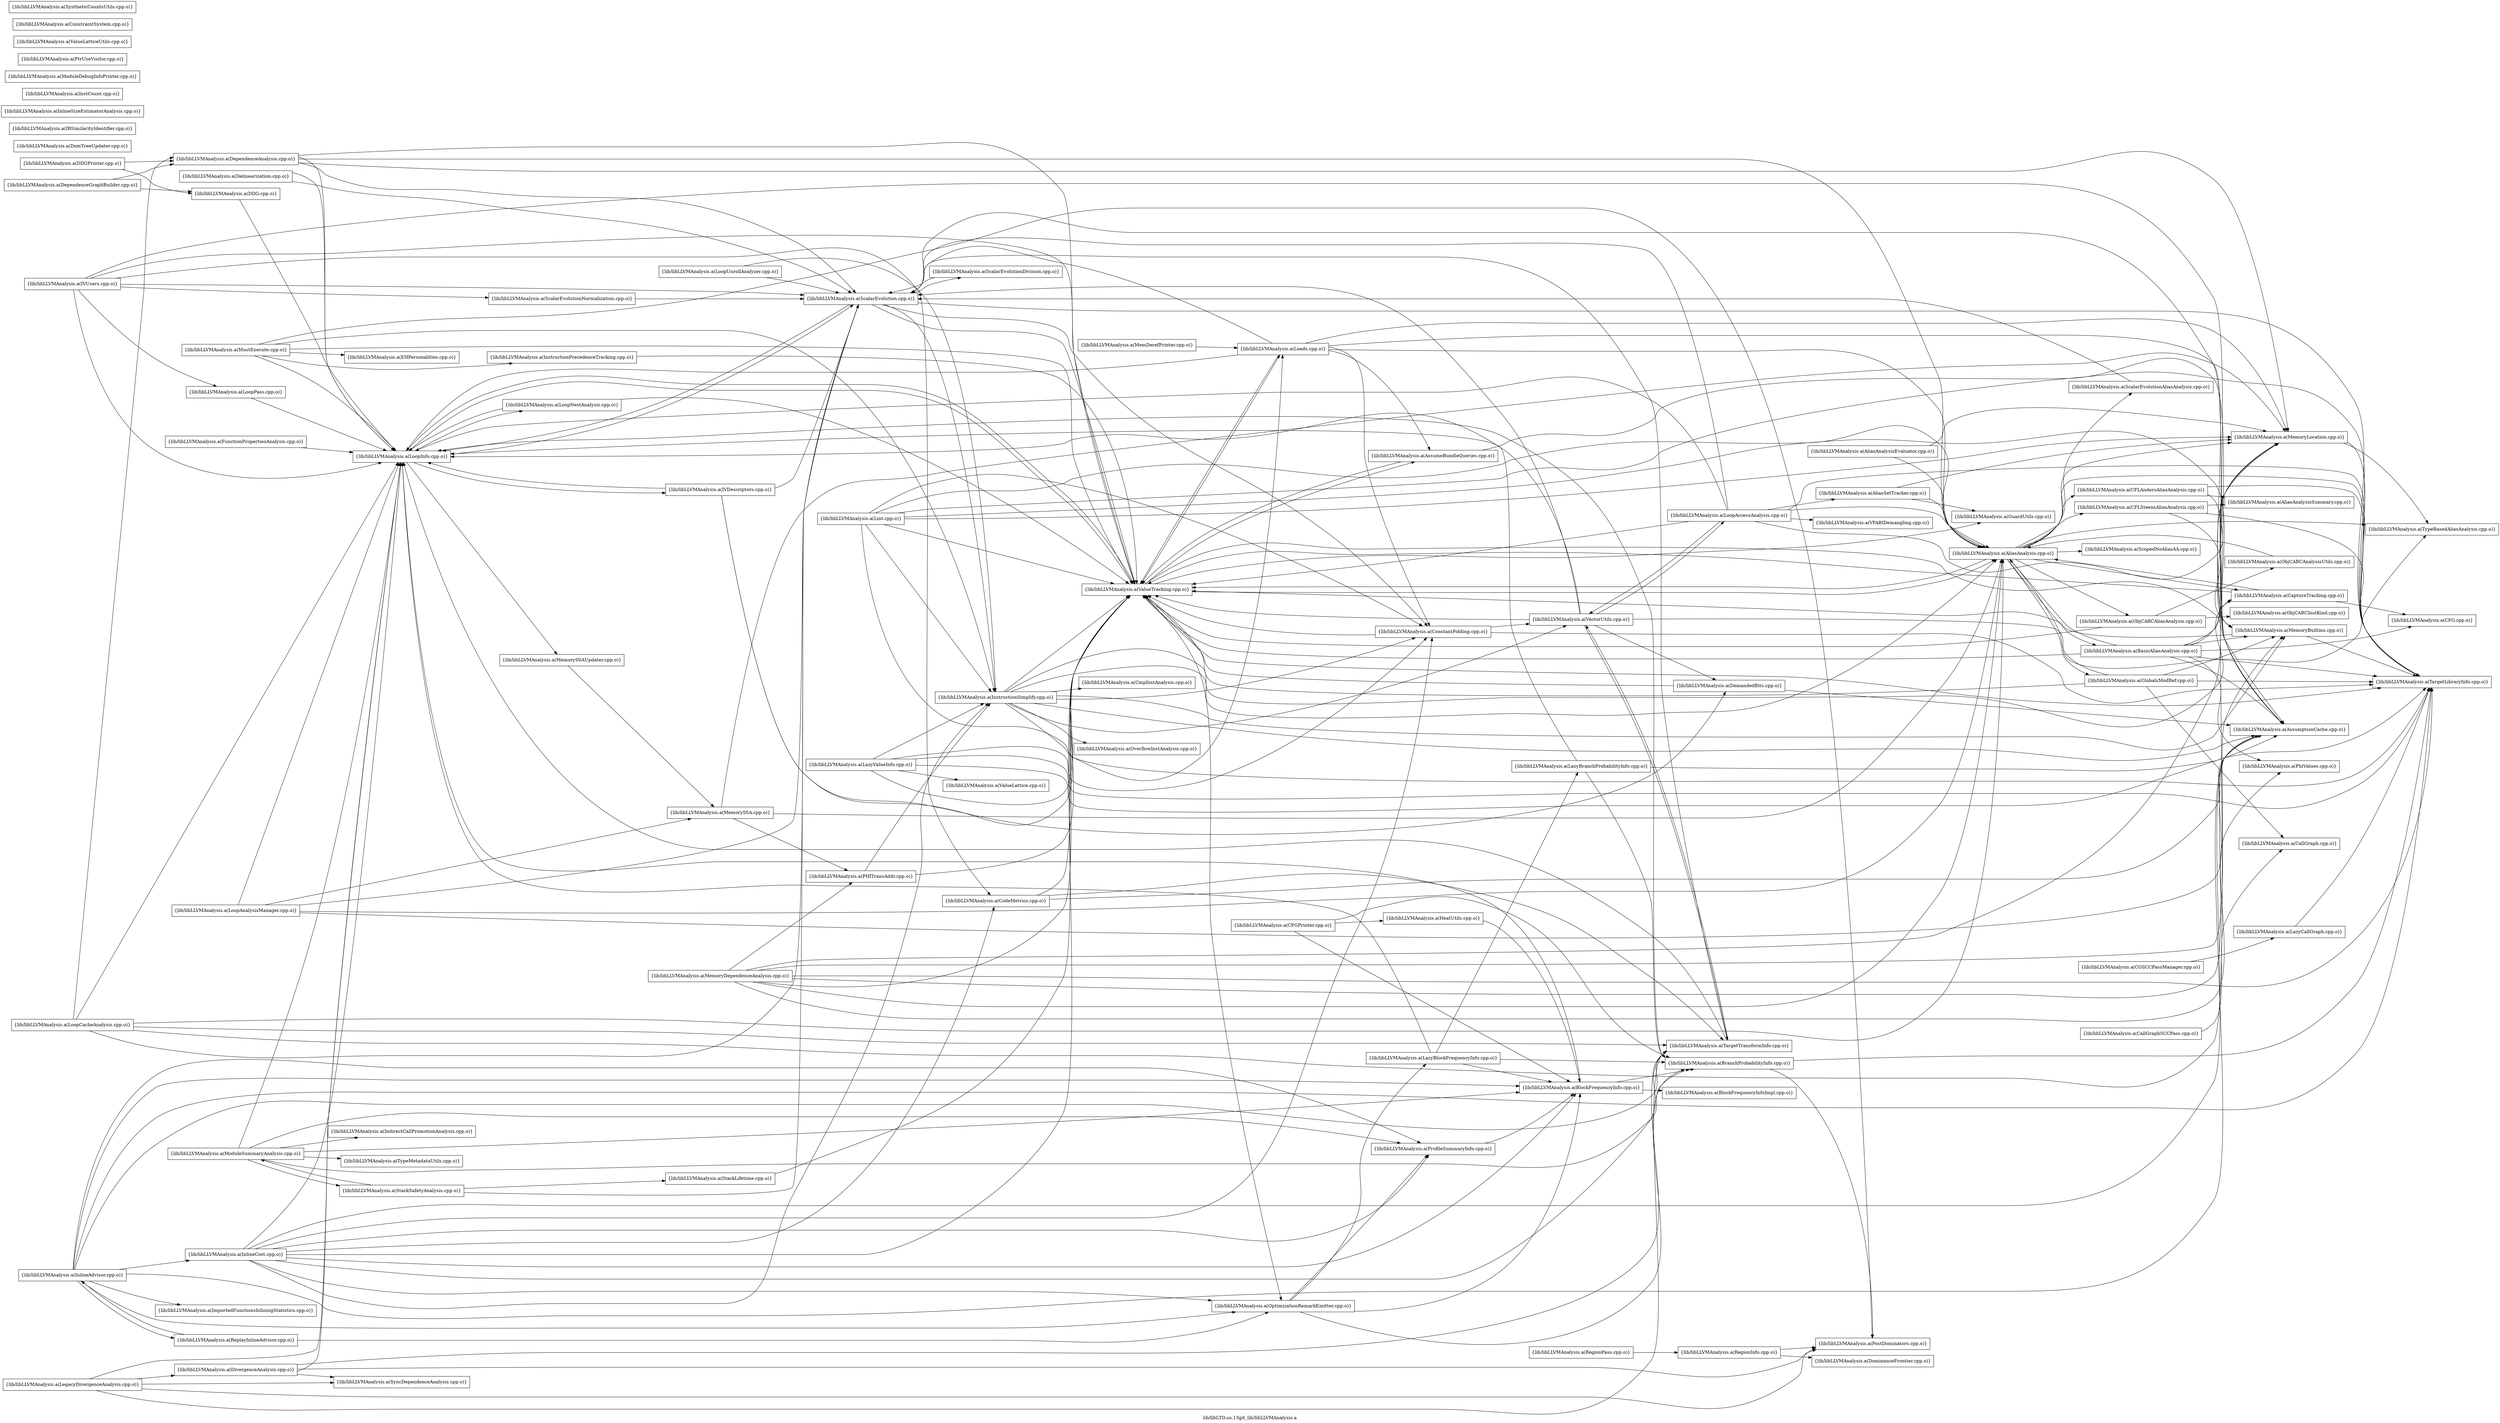 digraph "lib/libLTO.so.13git_lib/libLLVMAnalysis.a" {
	label="lib/libLTO.so.13git_lib/libLLVMAnalysis.a";
	rankdir=LR;

	Node0x55cc82018108 [shape=record,shape=box,group=0,label="{lib/libLLVMAnalysis.a(EHPersonalities.cpp.o)}"];
	Node0x55cc82015908 [shape=record,shape=box,group=0,label="{lib/libLLVMAnalysis.a(VectorUtils.cpp.o)}"];
	Node0x55cc82015908 -> Node0x55cc82028328;
	Node0x55cc82015908 -> Node0x55cc820332c8;
	Node0x55cc82015908 -> Node0x55cc8201b808;
	Node0x55cc82015908 -> Node0x55cc82017fc8;
	Node0x55cc82015908 -> Node0x55cc82026f78;
	Node0x55cc82015908 -> Node0x55cc820267a8;
	Node0x55cc82015908 -> Node0x55cc82029f98;
	Node0x55cc82026f78 [shape=record,shape=box,group=0,label="{lib/libLLVMAnalysis.a(TargetTransformInfo.cpp.o)}"];
	Node0x55cc82026f78 -> Node0x55cc8201b808;
	Node0x55cc82026f78 -> Node0x55cc82017fc8;
	Node0x55cc82026f78 -> Node0x55cc82015908;
	Node0x55cc82029f98 [shape=record,shape=box,group=0,label="{lib/libLLVMAnalysis.a(ValueTracking.cpp.o)}"];
	Node0x55cc82029f98 -> Node0x55cc8200f4b8;
	Node0x55cc82029f98 -> Node0x55cc820133d8;
	Node0x55cc82029f98 -> Node0x55cc82013608;
	Node0x55cc82029f98 -> Node0x55cc820213e8;
	Node0x55cc82029f98 -> Node0x55cc82020c18;
	Node0x55cc82029f98 -> Node0x55cc8201b808;
	Node0x55cc82029f98 -> Node0x55cc82030b18;
	Node0x55cc82029f98 -> Node0x55cc820259e8;
	Node0x55cc8201f638 [shape=record,shape=box,group=0,label="{lib/libLLVMAnalysis.a(ProfileSummaryInfo.cpp.o)}"];
	Node0x55cc8201f638 -> Node0x55cc82011ad8;
	Node0x55cc8200f4b8 [shape=record,shape=box,group=0,label="{lib/libLLVMAnalysis.a(AliasAnalysis.cpp.o)}"];
	Node0x55cc8200f4b8 -> Node0x55cc82012cf8;
	Node0x55cc8200f4b8 -> Node0x55cc8201bad8;
	Node0x55cc8200f4b8 -> Node0x55cc8201b588;
	Node0x55cc8200f4b8 -> Node0x55cc8201e788;
	Node0x55cc8200f4b8 -> Node0x55cc820219d8;
	Node0x55cc8200f4b8 -> Node0x55cc8201e238;
	Node0x55cc8200f4b8 -> Node0x55cc8202f6c8;
	Node0x55cc8200f4b8 -> Node0x55cc82017848;
	Node0x55cc8200f4b8 -> Node0x55cc820259e8;
	Node0x55cc8200f4b8 -> Node0x55cc820267a8;
	Node0x55cc8200f4b8 -> Node0x55cc82028b98;
	Node0x55cc8200f4b8 -> Node0x55cc82029f98;
	Node0x55cc82028f08 [shape=record,shape=box,group=0,label="{lib/libLLVMAnalysis.a(DomTreeUpdater.cpp.o)}"];
	Node0x55cc8201b808 [shape=record,shape=box,group=0,label="{lib/libLLVMAnalysis.a(LoopInfo.cpp.o)}"];
	Node0x55cc8201b808 -> Node0x55cc82020588;
	Node0x55cc8201b808 -> Node0x55cc8201adb8;
	Node0x55cc8201b808 -> Node0x55cc8200ff58;
	Node0x55cc8201b808 -> Node0x55cc82017fc8;
	Node0x55cc8201b808 -> Node0x55cc82029f98;
	Node0x55cc82017fc8 [shape=record,shape=box,group=0,label="{lib/libLLVMAnalysis.a(ScalarEvolution.cpp.o)}"];
	Node0x55cc82017fc8 -> Node0x55cc82013608;
	Node0x55cc82017fc8 -> Node0x55cc8201f9f8;
	Node0x55cc82017fc8 -> Node0x55cc82022928;
	Node0x55cc82017fc8 -> Node0x55cc8201b808;
	Node0x55cc82017fc8 -> Node0x55cc820170c8;
	Node0x55cc82017fc8 -> Node0x55cc820259e8;
	Node0x55cc82017fc8 -> Node0x55cc82029f98;
	Node0x55cc82011ad8 [shape=record,shape=box,group=0,label="{lib/libLLVMAnalysis.a(BlockFrequencyInfo.cpp.o)}"];
	Node0x55cc82011ad8 -> Node0x55cc820113f8;
	Node0x55cc82011ad8 -> Node0x55cc820117b8;
	Node0x55cc82011ad8 -> Node0x55cc8201b808;
	Node0x55cc820113f8 [shape=record,shape=box,group=0,label="{lib/libLLVMAnalysis.a(BlockFrequencyInfoImpl.cpp.o)}"];
	Node0x55cc8201f9f8 [shape=record,shape=box,group=0,label="{lib/libLLVMAnalysis.a(ConstantFolding.cpp.o)}"];
	Node0x55cc8201f9f8 -> Node0x55cc820259e8;
	Node0x55cc8201f9f8 -> Node0x55cc82029f98;
	Node0x55cc8201f9f8 -> Node0x55cc82015908;
	Node0x55cc82012cf8 [shape=record,shape=box,group=0,label="{lib/libLLVMAnalysis.a(BasicAliasAnalysis.cpp.o)}"];
	Node0x55cc82012cf8 -> Node0x55cc8200f4b8;
	Node0x55cc82012cf8 -> Node0x55cc82013608;
	Node0x55cc82012cf8 -> Node0x55cc820157c8;
	Node0x55cc82012cf8 -> Node0x55cc8201e788;
	Node0x55cc82012cf8 -> Node0x55cc8201cc58;
	Node0x55cc82012cf8 -> Node0x55cc8201e238;
	Node0x55cc82012cf8 -> Node0x55cc820320a8;
	Node0x55cc82012cf8 -> Node0x55cc820259e8;
	Node0x55cc82012cf8 -> Node0x55cc82029f98;
	Node0x55cc82017988 [shape=record,shape=box,group=0,label="{lib/libLLVMAnalysis.a(DominanceFrontier.cpp.o)}"];
	Node0x55cc820219d8 [shape=record,shape=box,group=0,label="{lib/libLLVMAnalysis.a(GlobalsModRef.cpp.o)}"];
	Node0x55cc820219d8 -> Node0x55cc8200f4b8;
	Node0x55cc820219d8 -> Node0x55cc8201d888;
	Node0x55cc820219d8 -> Node0x55cc8201cc58;
	Node0x55cc820219d8 -> Node0x55cc820259e8;
	Node0x55cc820219d8 -> Node0x55cc82029f98;
	Node0x55cc82020b28 [shape=record,shape=box,group=0,label="{lib/libLLVMAnalysis.a(IVUsers.cpp.o)}"];
	Node0x55cc82020b28 -> Node0x55cc82013608;
	Node0x55cc82020b28 -> Node0x55cc8201e1e8;
	Node0x55cc82020b28 -> Node0x55cc8201b808;
	Node0x55cc82020b28 -> Node0x55cc8201c488;
	Node0x55cc82020b28 -> Node0x55cc82017fc8;
	Node0x55cc82020b28 -> Node0x55cc82016948;
	Node0x55cc82020b28 -> Node0x55cc82029f98;
	Node0x55cc8201d3d8 [shape=record,shape=box,group=0,label="{lib/libLLVMAnalysis.a(MemoryDependenceAnalysis.cpp.o)}"];
	Node0x55cc8201d3d8 -> Node0x55cc8200f4b8;
	Node0x55cc8201d3d8 -> Node0x55cc82013608;
	Node0x55cc8201d3d8 -> Node0x55cc8201cc58;
	Node0x55cc8201d3d8 -> Node0x55cc8201e238;
	Node0x55cc8201d3d8 -> Node0x55cc820318d8;
	Node0x55cc8201d3d8 -> Node0x55cc820320a8;
	Node0x55cc8201d3d8 -> Node0x55cc820259e8;
	Node0x55cc8201d3d8 -> Node0x55cc82029f98;
	Node0x55cc82017848 [shape=record,shape=box,group=0,label="{lib/libLLVMAnalysis.a(ScalarEvolutionAliasAnalysis.cpp.o)}"];
	Node0x55cc82017848 -> Node0x55cc82017fc8;
	Node0x55cc82020c18 [shape=record,shape=box,group=0,label="{lib/libLLVMAnalysis.a(Loads.cpp.o)}"];
	Node0x55cc82020c18 -> Node0x55cc8200f4b8;
	Node0x55cc82020c18 -> Node0x55cc820133d8;
	Node0x55cc82020c18 -> Node0x55cc8201f9f8;
	Node0x55cc82020c18 -> Node0x55cc8201b808;
	Node0x55cc82020c18 -> Node0x55cc8201cc58;
	Node0x55cc82020c18 -> Node0x55cc8201e238;
	Node0x55cc82020c18 -> Node0x55cc82017fc8;
	Node0x55cc82020c18 -> Node0x55cc82029f98;
	Node0x55cc8201bad8 [shape=record,shape=box,group=0,label="{lib/libLLVMAnalysis.a(CFLAndersAliasAnalysis.cpp.o)}"];
	Node0x55cc8201bad8 -> Node0x55cc8201c258;
	Node0x55cc8201bad8 -> Node0x55cc8201cc58;
	Node0x55cc8201bad8 -> Node0x55cc820259e8;
	Node0x55cc8201b588 [shape=record,shape=box,group=0,label="{lib/libLLVMAnalysis.a(CFLSteensAliasAnalysis.cpp.o)}"];
	Node0x55cc8201b588 -> Node0x55cc8201c258;
	Node0x55cc8201b588 -> Node0x55cc8201cc58;
	Node0x55cc8201b588 -> Node0x55cc820259e8;
	Node0x55cc8201cac8 [shape=record,shape=box,group=0,label="{lib/libLLVMAnalysis.a(CallGraphSCCPass.cpp.o)}"];
	Node0x55cc8201cac8 -> Node0x55cc8201d888;
	Node0x55cc820267a8 [shape=record,shape=box,group=0,label="{lib/libLLVMAnalysis.a(TypeBasedAliasAnalysis.cpp.o)}"];
	Node0x55cc82028b98 [shape=record,shape=box,group=0,label="{lib/libLLVMAnalysis.a(ScopedNoAliasAA.cpp.o)}"];
	Node0x55cc820157c8 [shape=record,shape=box,group=0,label="{lib/libLLVMAnalysis.a(CFG.cpp.o)}"];
	Node0x55cc820117b8 [shape=record,shape=box,group=0,label="{lib/libLLVMAnalysis.a(BranchProbabilityInfo.cpp.o)}"];
	Node0x55cc820117b8 -> Node0x55cc8201b808;
	Node0x55cc820117b8 -> Node0x55cc8201f958;
	Node0x55cc820117b8 -> Node0x55cc820259e8;
	Node0x55cc82022928 [shape=record,shape=box,group=0,label="{lib/libLLVMAnalysis.a(InstructionSimplify.cpp.o)}"];
	Node0x55cc82022928 -> Node0x55cc8200f4b8;
	Node0x55cc82022928 -> Node0x55cc82013608;
	Node0x55cc82022928 -> Node0x55cc8201e788;
	Node0x55cc82022928 -> Node0x55cc8201da18;
	Node0x55cc82022928 -> Node0x55cc8201f9f8;
	Node0x55cc82022928 -> Node0x55cc8201cc58;
	Node0x55cc82022928 -> Node0x55cc820325f8;
	Node0x55cc82022928 -> Node0x55cc820259e8;
	Node0x55cc82022928 -> Node0x55cc82029f98;
	Node0x55cc82022928 -> Node0x55cc82015908;
	Node0x55cc820259e8 [shape=record,shape=box,group=0,label="{lib/libLLVMAnalysis.a(TargetLibraryInfo.cpp.o)}"];
	Node0x55cc82023878 [shape=record,shape=box,group=0,label="{lib/libLLVMAnalysis.a(LazyBlockFrequencyInfo.cpp.o)}"];
	Node0x55cc82023878 -> Node0x55cc82011ad8;
	Node0x55cc82023878 -> Node0x55cc820117b8;
	Node0x55cc82023878 -> Node0x55cc820235f8;
	Node0x55cc82023878 -> Node0x55cc8201b808;
	Node0x55cc82013608 [shape=record,shape=box,group=0,label="{lib/libLLVMAnalysis.a(AssumptionCache.cpp.o)}"];
	Node0x55cc82030b18 [shape=record,shape=box,group=0,label="{lib/libLLVMAnalysis.a(OptimizationRemarkEmitter.cpp.o)}"];
	Node0x55cc82030b18 -> Node0x55cc82011ad8;
	Node0x55cc82030b18 -> Node0x55cc820117b8;
	Node0x55cc82030b18 -> Node0x55cc82023878;
	Node0x55cc82030b18 -> Node0x55cc8201f638;
	Node0x55cc8201dab8 [shape=record,shape=box,group=0,label="{lib/libLLVMAnalysis.a(MemorySSA.cpp.o)}"];
	Node0x55cc8201dab8 -> Node0x55cc8200f4b8;
	Node0x55cc8201dab8 -> Node0x55cc8201e238;
	Node0x55cc8201dab8 -> Node0x55cc820318d8;
	Node0x55cc8200ff58 [shape=record,shape=box,group=0,label="{lib/libLLVMAnalysis.a(MemorySSAUpdater.cpp.o)}"];
	Node0x55cc8200ff58 -> Node0x55cc8201dab8;
	Node0x55cc82030618 [shape=record,shape=box,group=0,label="{lib/libLLVMAnalysis.a(ObjCARCInstKind.cpp.o)}"];
	Node0x55cc820221a8 [shape=record,shape=box,group=0,label="{lib/libLLVMAnalysis.a(InlineCost.cpp.o)}"];
	Node0x55cc820221a8 -> Node0x55cc82013608;
	Node0x55cc820221a8 -> Node0x55cc82011ad8;
	Node0x55cc820221a8 -> Node0x55cc8201e1e8;
	Node0x55cc820221a8 -> Node0x55cc8201f9f8;
	Node0x55cc820221a8 -> Node0x55cc82022928;
	Node0x55cc820221a8 -> Node0x55cc8201b808;
	Node0x55cc820221a8 -> Node0x55cc82030b18;
	Node0x55cc820221a8 -> Node0x55cc8201f638;
	Node0x55cc820221a8 -> Node0x55cc82026f78;
	Node0x55cc820221a8 -> Node0x55cc82029f98;
	Node0x55cc82016498 [shape=record,shape=box,group=0,label="{lib/libLLVMAnalysis.a(StackLifetime.cpp.o)}"];
	Node0x55cc82016498 -> Node0x55cc82029f98;
	Node0x55cc8201e238 [shape=record,shape=box,group=0,label="{lib/libLLVMAnalysis.a(MemoryLocation.cpp.o)}"];
	Node0x55cc8201e238 -> Node0x55cc820259e8;
	Node0x55cc8201e238 -> Node0x55cc820267a8;
	Node0x55cc82028328 [shape=record,shape=box,group=0,label="{lib/libLLVMAnalysis.a(DemandedBits.cpp.o)}"];
	Node0x55cc82028328 -> Node0x55cc82013608;
	Node0x55cc82028328 -> Node0x55cc82029f98;
	Node0x55cc820332c8 [shape=record,shape=box,group=0,label="{lib/libLLVMAnalysis.a(LoopAccessAnalysis.cpp.o)}"];
	Node0x55cc820332c8 -> Node0x55cc8200f4b8;
	Node0x55cc820332c8 -> Node0x55cc8200eba8;
	Node0x55cc820332c8 -> Node0x55cc8201b808;
	Node0x55cc820332c8 -> Node0x55cc8201e238;
	Node0x55cc820332c8 -> Node0x55cc82017fc8;
	Node0x55cc820332c8 -> Node0x55cc820259e8;
	Node0x55cc820332c8 -> Node0x55cc82029f98;
	Node0x55cc820332c8 -> Node0x55cc82015908;
	Node0x55cc820332c8 -> Node0x55cc82013dd8;
	Node0x55cc8202fc18 [shape=record,shape=box,group=0,label="{lib/libLLVMAnalysis.a(ModuleSummaryAnalysis.cpp.o)}"];
	Node0x55cc8202fc18 -> Node0x55cc82011ad8;
	Node0x55cc8202fc18 -> Node0x55cc820117b8;
	Node0x55cc8202fc18 -> Node0x55cc820218e8;
	Node0x55cc8202fc18 -> Node0x55cc8201b808;
	Node0x55cc8202fc18 -> Node0x55cc8201f638;
	Node0x55cc8202fc18 -> Node0x55cc82023f58;
	Node0x55cc8202fc18 -> Node0x55cc82026a78;
	Node0x55cc82022518 [shape=record,shape=box,group=0,label="{lib/libLLVMAnalysis.a(LegacyDivergenceAnalysis.cpp.o)}"];
	Node0x55cc82022518 -> Node0x55cc82029688;
	Node0x55cc82022518 -> Node0x55cc8201b808;
	Node0x55cc82022518 -> Node0x55cc8201f958;
	Node0x55cc82022518 -> Node0x55cc82025f38;
	Node0x55cc82022518 -> Node0x55cc82026f78;
	Node0x55cc8200f828 [shape=record,shape=box,group=0,label="{lib/libLLVMAnalysis.a(AliasAnalysisEvaluator.cpp.o)}"];
	Node0x55cc8200f828 -> Node0x55cc8200f4b8;
	Node0x55cc8200f828 -> Node0x55cc8201e238;
	Node0x55cc8200eba8 [shape=record,shape=box,group=0,label="{lib/libLLVMAnalysis.a(AliasSetTracker.cpp.o)}"];
	Node0x55cc8200eba8 -> Node0x55cc8200f4b8;
	Node0x55cc8200eba8 -> Node0x55cc820213e8;
	Node0x55cc8200eba8 -> Node0x55cc8201e238;
	Node0x55cc82015048 [shape=record,shape=box,group=0,label="{lib/libLLVMAnalysis.a(CFGPrinter.cpp.o)}"];
	Node0x55cc82015048 -> Node0x55cc82011ad8;
	Node0x55cc82015048 -> Node0x55cc820117b8;
	Node0x55cc82015048 -> Node0x55cc82020cb8;
	Node0x55cc8201d108 [shape=record,shape=box,group=0,label="{lib/libLLVMAnalysis.a(CGSCCPassManager.cpp.o)}"];
	Node0x55cc8201d108 -> Node0x55cc82021f78;
	Node0x55cc8201d888 [shape=record,shape=box,group=0,label="{lib/libLLVMAnalysis.a(CallGraph.cpp.o)}"];
	Node0x55cc8201ed28 [shape=record,shape=box,group=0,label="{lib/libLLVMAnalysis.a(DDG.cpp.o)}"];
	Node0x55cc8201ed28 -> Node0x55cc8201b808;
	Node0x55cc82027338 [shape=record,shape=box,group=0,label="{lib/libLLVMAnalysis.a(DDGPrinter.cpp.o)}"];
	Node0x55cc82027338 -> Node0x55cc8201ed28;
	Node0x55cc82027338 -> Node0x55cc82027e28;
	Node0x55cc82028aa8 [shape=record,shape=box,group=0,label="{lib/libLLVMAnalysis.a(Delinearization.cpp.o)}"];
	Node0x55cc82028aa8 -> Node0x55cc8201b808;
	Node0x55cc82028aa8 -> Node0x55cc82017fc8;
	Node0x55cc82027e28 [shape=record,shape=box,group=0,label="{lib/libLLVMAnalysis.a(DependenceAnalysis.cpp.o)}"];
	Node0x55cc82027e28 -> Node0x55cc8200f4b8;
	Node0x55cc82027e28 -> Node0x55cc8201b808;
	Node0x55cc82027e28 -> Node0x55cc8201e238;
	Node0x55cc82027e28 -> Node0x55cc82017fc8;
	Node0x55cc82027e28 -> Node0x55cc82029f98;
	Node0x55cc82029688 [shape=record,shape=box,group=0,label="{lib/libLLVMAnalysis.a(DivergenceAnalysis.cpp.o)}"];
	Node0x55cc82029688 -> Node0x55cc8201b808;
	Node0x55cc82029688 -> Node0x55cc8201f958;
	Node0x55cc82029688 -> Node0x55cc82025f38;
	Node0x55cc82029688 -> Node0x55cc82026f78;
	Node0x55cc82018798 [shape=record,shape=box,group=0,label="{lib/libLLVMAnalysis.a(FunctionPropertiesAnalysis.cpp.o)}"];
	Node0x55cc82018798 -> Node0x55cc8201b808;
	Node0x55cc820204e8 [shape=record,shape=box,group=0,label="{lib/libLLVMAnalysis.a(IRSimilarityIdentifier.cpp.o)}"];
	Node0x55cc82022888 [shape=record,shape=box,group=0,label="{lib/libLLVMAnalysis.a(InlineAdvisor.cpp.o)}"];
	Node0x55cc82022888 -> Node0x55cc82013608;
	Node0x55cc82022888 -> Node0x55cc82011ad8;
	Node0x55cc82022888 -> Node0x55cc820214d8;
	Node0x55cc82022888 -> Node0x55cc820221a8;
	Node0x55cc82022888 -> Node0x55cc82030b18;
	Node0x55cc82022888 -> Node0x55cc8201f638;
	Node0x55cc82022888 -> Node0x55cc820187e8;
	Node0x55cc82022888 -> Node0x55cc820259e8;
	Node0x55cc82022888 -> Node0x55cc82026f78;
	Node0x55cc820234b8 [shape=record,shape=box,group=0,label="{lib/libLLVMAnalysis.a(InlineSizeEstimatorAnalysis.cpp.o)}"];
	Node0x55cc82024368 [shape=record,shape=box,group=0,label="{lib/libLLVMAnalysis.a(InstCount.cpp.o)}"];
	Node0x55cc82021f78 [shape=record,shape=box,group=0,label="{lib/libLLVMAnalysis.a(LazyCallGraph.cpp.o)}"];
	Node0x55cc82021f78 -> Node0x55cc820259e8;
	Node0x55cc820221f8 [shape=record,shape=box,group=0,label="{lib/libLLVMAnalysis.a(LazyValueInfo.cpp.o)}"];
	Node0x55cc820221f8 -> Node0x55cc82013608;
	Node0x55cc820221f8 -> Node0x55cc8201f9f8;
	Node0x55cc820221f8 -> Node0x55cc82022928;
	Node0x55cc820221f8 -> Node0x55cc820259e8;
	Node0x55cc820221f8 -> Node0x55cc82028288;
	Node0x55cc820221f8 -> Node0x55cc82029f98;
	Node0x55cc82021208 [shape=record,shape=box,group=0,label="{lib/libLLVMAnalysis.a(Lint.cpp.o)}"];
	Node0x55cc82021208 -> Node0x55cc8200f4b8;
	Node0x55cc82021208 -> Node0x55cc82013608;
	Node0x55cc82021208 -> Node0x55cc8201f9f8;
	Node0x55cc82021208 -> Node0x55cc82022928;
	Node0x55cc82021208 -> Node0x55cc82020c18;
	Node0x55cc82021208 -> Node0x55cc8201e238;
	Node0x55cc82021208 -> Node0x55cc820259e8;
	Node0x55cc82021208 -> Node0x55cc82029f98;
	Node0x55cc820194b8 [shape=record,shape=box,group=0,label="{lib/libLLVMAnalysis.a(LoopAnalysisManager.cpp.o)}"];
	Node0x55cc820194b8 -> Node0x55cc8200f4b8;
	Node0x55cc820194b8 -> Node0x55cc82013608;
	Node0x55cc820194b8 -> Node0x55cc8201b808;
	Node0x55cc820194b8 -> Node0x55cc8201dab8;
	Node0x55cc820194b8 -> Node0x55cc82017fc8;
	Node0x55cc8201a598 [shape=record,shape=box,group=0,label="{lib/libLLVMAnalysis.a(LoopCacheAnalysis.cpp.o)}"];
	Node0x55cc8201a598 -> Node0x55cc8200f4b8;
	Node0x55cc8201a598 -> Node0x55cc82027e28;
	Node0x55cc8201a598 -> Node0x55cc8201b808;
	Node0x55cc8201a598 -> Node0x55cc8201e238;
	Node0x55cc8201a598 -> Node0x55cc82017fc8;
	Node0x55cc8201a598 -> Node0x55cc82026f78;
	Node0x55cc8201adb8 [shape=record,shape=box,group=0,label="{lib/libLLVMAnalysis.a(LoopNestAnalysis.cpp.o)}"];
	Node0x55cc8201adb8 -> Node0x55cc8201b808;
	Node0x55cc8201adb8 -> Node0x55cc82029f98;
	Node0x55cc8201bc68 [shape=record,shape=box,group=0,label="{lib/libLLVMAnalysis.a(MemDerefPrinter.cpp.o)}"];
	Node0x55cc8201bc68 -> Node0x55cc82020c18;
	Node0x55cc82010cc8 [shape=record,shape=box,group=0,label="{lib/libLLVMAnalysis.a(ModuleDebugInfoPrinter.cpp.o)}"];
	Node0x55cc82030348 [shape=record,shape=box,group=0,label="{lib/libLLVMAnalysis.a(MustExecute.cpp.o)}"];
	Node0x55cc82030348 -> Node0x55cc82018108;
	Node0x55cc82030348 -> Node0x55cc82027568;
	Node0x55cc82030348 -> Node0x55cc82022928;
	Node0x55cc82030348 -> Node0x55cc8201b808;
	Node0x55cc82030348 -> Node0x55cc8201f958;
	Node0x55cc82030348 -> Node0x55cc82029f98;
	Node0x55cc8202f6c8 [shape=record,shape=box,group=0,label="{lib/libLLVMAnalysis.a(ObjCARCAliasAnalysis.cpp.o)}"];
	Node0x55cc8202f6c8 -> Node0x55cc82031338;
	Node0x55cc8202f6c8 -> Node0x55cc82030618;
	Node0x55cc8202f6c8 -> Node0x55cc82029f98;
	Node0x55cc820320a8 [shape=record,shape=box,group=0,label="{lib/libLLVMAnalysis.a(PhiValues.cpp.o)}"];
	Node0x55cc8201f958 [shape=record,shape=box,group=0,label="{lib/libLLVMAnalysis.a(PostDominators.cpp.o)}"];
	Node0x55cc8201e2d8 [shape=record,shape=box,group=0,label="{lib/libLLVMAnalysis.a(RegionInfo.cpp.o)}"];
	Node0x55cc8201e2d8 -> Node0x55cc82017988;
	Node0x55cc8201e2d8 -> Node0x55cc8201f958;
	Node0x55cc82023f58 [shape=record,shape=box,group=0,label="{lib/libLLVMAnalysis.a(StackSafetyAnalysis.cpp.o)}"];
	Node0x55cc82023f58 -> Node0x55cc8202fc18;
	Node0x55cc82023f58 -> Node0x55cc82017fc8;
	Node0x55cc82023f58 -> Node0x55cc82016498;
	Node0x55cc82025f38 [shape=record,shape=box,group=0,label="{lib/libLLVMAnalysis.a(SyncDependenceAnalysis.cpp.o)}"];
	Node0x55cc82031338 [shape=record,shape=box,group=0,label="{lib/libLLVMAnalysis.a(ObjCARCAnalysisUtils.cpp.o)}"];
	Node0x55cc82031338 -> Node0x55cc8200f4b8;
	Node0x55cc8201eff8 [shape=record,shape=box,group=0,label="{lib/libLLVMAnalysis.a(PtrUseVisitor.cpp.o)}"];
	Node0x55cc820133d8 [shape=record,shape=box,group=0,label="{lib/libLLVMAnalysis.a(AssumeBundleQueries.cpp.o)}"];
	Node0x55cc820133d8 -> Node0x55cc82013608;
	Node0x55cc820133d8 -> Node0x55cc82029f98;
	Node0x55cc8201e788 [shape=record,shape=box,group=0,label="{lib/libLLVMAnalysis.a(CaptureTracking.cpp.o)}"];
	Node0x55cc8201e788 -> Node0x55cc8200f4b8;
	Node0x55cc8201e788 -> Node0x55cc820157c8;
	Node0x55cc8201e788 -> Node0x55cc82029f98;
	Node0x55cc8201cc58 [shape=record,shape=box,group=0,label="{lib/libLLVMAnalysis.a(MemoryBuiltins.cpp.o)}"];
	Node0x55cc8201cc58 -> Node0x55cc820259e8;
	Node0x55cc8201cc58 -> Node0x55cc82029f98;
	Node0x55cc82027fb8 [shape=record,shape=box,group=0,label="{lib/libLLVMAnalysis.a(ValueLatticeUtils.cpp.o)}"];
	Node0x55cc82026a78 [shape=record,shape=box,group=0,label="{lib/libLLVMAnalysis.a(TypeMetadataUtils.cpp.o)}"];
	Node0x55cc820214d8 [shape=record,shape=box,group=0,label="{lib/libLLVMAnalysis.a(ImportedFunctionsInliningStatistics.cpp.o)}"];
	Node0x55cc820187e8 [shape=record,shape=box,group=0,label="{lib/libLLVMAnalysis.a(ReplayInlineAdvisor.cpp.o)}"];
	Node0x55cc820187e8 -> Node0x55cc82022888;
	Node0x55cc820187e8 -> Node0x55cc82030b18;
	Node0x55cc82026c58 [shape=record,shape=box,group=0,label="{lib/libLLVMAnalysis.a(ConstraintSystem.cpp.o)}"];
	Node0x55cc820318d8 [shape=record,shape=box,group=0,label="{lib/libLLVMAnalysis.a(PHITransAddr.cpp.o)}"];
	Node0x55cc820318d8 -> Node0x55cc82022928;
	Node0x55cc820318d8 -> Node0x55cc82029f98;
	Node0x55cc820213e8 [shape=record,shape=box,group=0,label="{lib/libLLVMAnalysis.a(GuardUtils.cpp.o)}"];
	Node0x55cc8201c488 [shape=record,shape=box,group=0,label="{lib/libLLVMAnalysis.a(LoopPass.cpp.o)}"];
	Node0x55cc8201c488 -> Node0x55cc8201b808;
	Node0x55cc82027568 [shape=record,shape=box,group=0,label="{lib/libLLVMAnalysis.a(InstructionPrecedenceTracking.cpp.o)}"];
	Node0x55cc82027568 -> Node0x55cc82029f98;
	Node0x55cc820235f8 [shape=record,shape=box,group=0,label="{lib/libLLVMAnalysis.a(LazyBranchProbabilityInfo.cpp.o)}"];
	Node0x55cc820235f8 -> Node0x55cc820117b8;
	Node0x55cc820235f8 -> Node0x55cc8201b808;
	Node0x55cc820235f8 -> Node0x55cc820259e8;
	Node0x55cc8201e1e8 [shape=record,shape=box,group=0,label="{lib/libLLVMAnalysis.a(CodeMetrics.cpp.o)}"];
	Node0x55cc8201e1e8 -> Node0x55cc82013608;
	Node0x55cc8201e1e8 -> Node0x55cc82026f78;
	Node0x55cc8201e1e8 -> Node0x55cc82029f98;
	Node0x55cc8201da18 [shape=record,shape=box,group=0,label="{lib/libLLVMAnalysis.a(CmpInstAnalysis.cpp.o)}"];
	Node0x55cc82020588 [shape=record,shape=box,group=0,label="{lib/libLLVMAnalysis.a(IVDescriptors.cpp.o)}"];
	Node0x55cc82020588 -> Node0x55cc82028328;
	Node0x55cc82020588 -> Node0x55cc8201b808;
	Node0x55cc82020588 -> Node0x55cc82017fc8;
	Node0x55cc82020588 -> Node0x55cc82029f98;
	Node0x55cc82016948 [shape=record,shape=box,group=0,label="{lib/libLLVMAnalysis.a(ScalarEvolutionNormalization.cpp.o)}"];
	Node0x55cc82016948 -> Node0x55cc82017fc8;
	Node0x55cc8201ab88 [shape=record,shape=box,group=0,label="{lib/libLLVMAnalysis.a(LoopUnrollAnalyzer.cpp.o)}"];
	Node0x55cc8201ab88 -> Node0x55cc82022928;
	Node0x55cc8201ab88 -> Node0x55cc82017fc8;
	Node0x55cc820325f8 [shape=record,shape=box,group=0,label="{lib/libLLVMAnalysis.a(OverflowInstAnalysis.cpp.o)}"];
	Node0x55cc82013dd8 [shape=record,shape=box,group=0,label="{lib/libLLVMAnalysis.a(VFABIDemangling.cpp.o)}"];
	Node0x55cc820218e8 [shape=record,shape=box,group=0,label="{lib/libLLVMAnalysis.a(IndirectCallPromotionAnalysis.cpp.o)}"];
	Node0x55cc82020cb8 [shape=record,shape=box,group=0,label="{lib/libLLVMAnalysis.a(HeatUtils.cpp.o)}"];
	Node0x55cc82020cb8 -> Node0x55cc82011ad8;
	Node0x55cc8201c258 [shape=record,shape=box,group=0,label="{lib/libLLVMAnalysis.a(AliasAnalysisSummary.cpp.o)}"];
	Node0x55cc82029d68 [shape=record,shape=box,group=0,label="{lib/libLLVMAnalysis.a(DependenceGraphBuilder.cpp.o)}"];
	Node0x55cc82029d68 -> Node0x55cc8201ed28;
	Node0x55cc82029d68 -> Node0x55cc82027e28;
	Node0x55cc82028288 [shape=record,shape=box,group=0,label="{lib/libLLVMAnalysis.a(ValueLattice.cpp.o)}"];
	Node0x55cc8201e0f8 [shape=record,shape=box,group=0,label="{lib/libLLVMAnalysis.a(RegionPass.cpp.o)}"];
	Node0x55cc8201e0f8 -> Node0x55cc8201e2d8;
	Node0x55cc820170c8 [shape=record,shape=box,group=0,label="{lib/libLLVMAnalysis.a(ScalarEvolutionDivision.cpp.o)}"];
	Node0x55cc820170c8 -> Node0x55cc82017fc8;
	Node0x55cc82026a28 [shape=record,shape=box,group=0,label="{lib/libLLVMAnalysis.a(SyntheticCountsUtils.cpp.o)}"];
}
